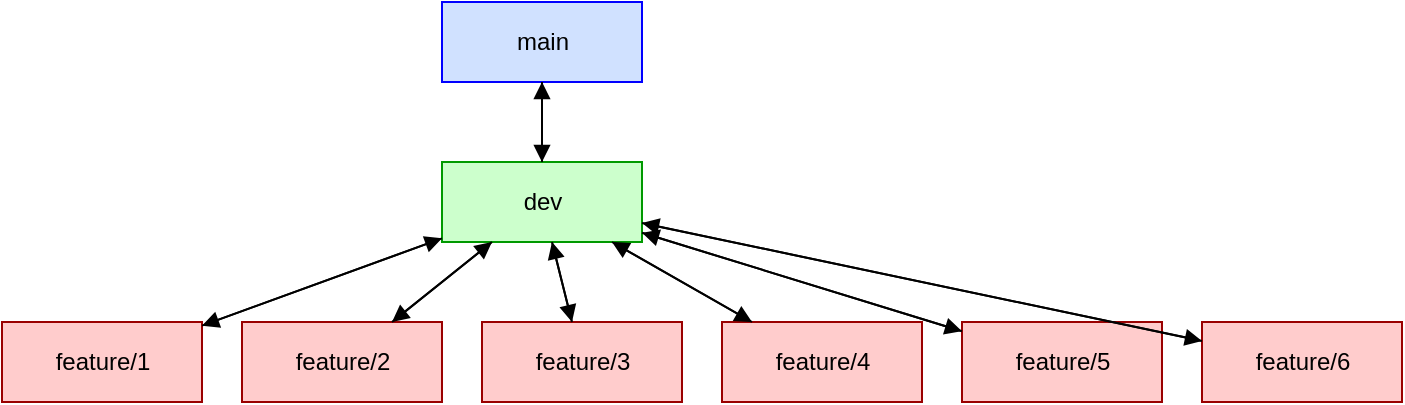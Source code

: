 <mxfile>
  <diagram name="Git Flow" id="t0HlyzBZ61oygLq_3OP3">
    <mxGraphModel dx="1422" dy="739" grid="1" gridSize="10" guides="1" tooltips="1" connect="1" arrows="1" fold="1" page="1" pageScale="1" pageWidth="827" pageHeight="1169">
      <root>
        <mxCell id="0" />
        <mxCell id="1" parent="0" />
        <!-- main -->
        <mxCell id="main" value="main" style="rounded=0;html=1;strokeColor=#0000FF;fillColor=#D0E1FF;" vertex="1" parent="1">
          <mxGeometry x="280" y="40" width="100" height="40" as="geometry" />
        </mxCell>
        <!-- dev -->
        <mxCell id="dev" value="dev" style="rounded=0;html=1;strokeColor=#009900;fillColor=#CCFFCC;" vertex="1" parent="1">
          <mxGeometry x="280" y="120" width="100" height="40" as="geometry" />
        </mxCell>
        <!-- Arrow from main to dev -->
        <mxCell style="endArrow=block;strokeColor=#000000;" edge="1" parent="1" source="main" target="dev">
          <mxGeometry relative="1" as="geometry" />
        </mxCell>

        <!-- feature branches -->
        <!-- Generate 6 feature branches -->
        <!-- feature/1 to feature/6 -->
        <!-- Each connected to dev and then merging back -->
        <!-- Positioning horizontally -->

        <!-- Feature 1 -->
        <mxCell id="f1" value="feature/1" style="rounded=0;html=1;strokeColor=#990000;fillColor=#FFCCCC;" vertex="1" parent="1">
          <mxGeometry x="60" y="200" width="100" height="40" as="geometry" />
        </mxCell>
        <mxCell style="endArrow=block;" edge="1" parent="1" source="dev" target="f1">
          <mxGeometry relative="1" as="geometry" />
        </mxCell>
        <mxCell style="endArrow=block;" edge="1" parent="1" source="f1" target="dev">
          <mxGeometry relative="1" as="geometry" />
        </mxCell>

        <!-- Feature 2 -->
        <mxCell id="f2" value="feature/2" style="rounded=0;html=1;strokeColor=#990000;fillColor=#FFCCCC;" vertex="1" parent="1">
          <mxGeometry x="180" y="200" width="100" height="40" as="geometry" />
        </mxCell>
        <mxCell style="endArrow=block;" edge="1" parent="1" source="dev" target="f2">
          <mxGeometry relative="1" as="geometry" />
        </mxCell>
        <mxCell style="endArrow=block;" edge="1" parent="1" source="f2" target="dev">
          <mxGeometry relative="1" as="geometry" />
        </mxCell>

        <!-- Feature 3 -->
        <mxCell id="f3" value="feature/3" style="rounded=0;html=1;strokeColor=#990000;fillColor=#FFCCCC;" vertex="1" parent="1">
          <mxGeometry x="300" y="200" width="100" height="40" as="geometry" />
        </mxCell>
        <mxCell style="endArrow=block;" edge="1" parent="1" source="dev" target="f3">
          <mxGeometry relative="1" as="geometry" />
        </mxCell>
        <mxCell style="endArrow=block;" edge="1" parent="1" source="f3" target="dev">
          <mxGeometry relative="1" as="geometry" />
        </mxCell>

        <!-- Feature 4 -->
        <mxCell id="f4" value="feature/4" style="rounded=0;html=1;strokeColor=#990000;fillColor=#FFCCCC;" vertex="1" parent="1">
          <mxGeometry x="420" y="200" width="100" height="40" as="geometry" />
        </mxCell>
        <mxCell style="endArrow=block;" edge="1" parent="1" source="dev" target="f4">
          <mxGeometry relative="1" as="geometry" />
        </mxCell>
        <mxCell style="endArrow=block;" edge="1" parent="1" source="f4" target="dev">
          <mxGeometry relative="1" as="geometry" />
        </mxCell>

        <!-- Feature 5 -->
        <mxCell id="f5" value="feature/5" style="rounded=0;html=1;strokeColor=#990000;fillColor=#FFCCCC;" vertex="1" parent="1">
          <mxGeometry x="540" y="200" width="100" height="40" as="geometry" />
        </mxCell>
        <mxCell style="endArrow=block;" edge="1" parent="1" source="dev" target="f5">
          <mxGeometry relative="1" as="geometry" />
        </mxCell>
        <mxCell style="endArrow=block;" edge="1" parent="1" source="f5" target="dev">
          <mxGeometry relative="1" as="geometry" />
        </mxCell>

        <!-- Feature 6 -->
        <mxCell id="f6" value="feature/6" style="rounded=0;html=1;strokeColor=#990000;fillColor=#FFCCCC;" vertex="1" parent="1">
          <mxGeometry x="660" y="200" width="100" height="40" as="geometry" />
        </mxCell>
        <mxCell style="endArrow=block;" edge="1" parent="1" source="dev" target="f6">
          <mxGeometry relative="1" as="geometry" />
        </mxCell>
        <mxCell style="endArrow=block;" edge="1" parent="1" source="f6" target="dev">
          <mxGeometry relative="1" as="geometry" />
        </mxCell>

        <!-- dev to main merge -->
        <mxCell style="endArrow=block;strokeColor=#000;" edge="1" parent="1" source="dev" target="main">
          <mxGeometry relative="1" as="geometry" />
        </mxCell>
      </root>
    </mxGraphModel>
  </diagram>
</mxfile>
